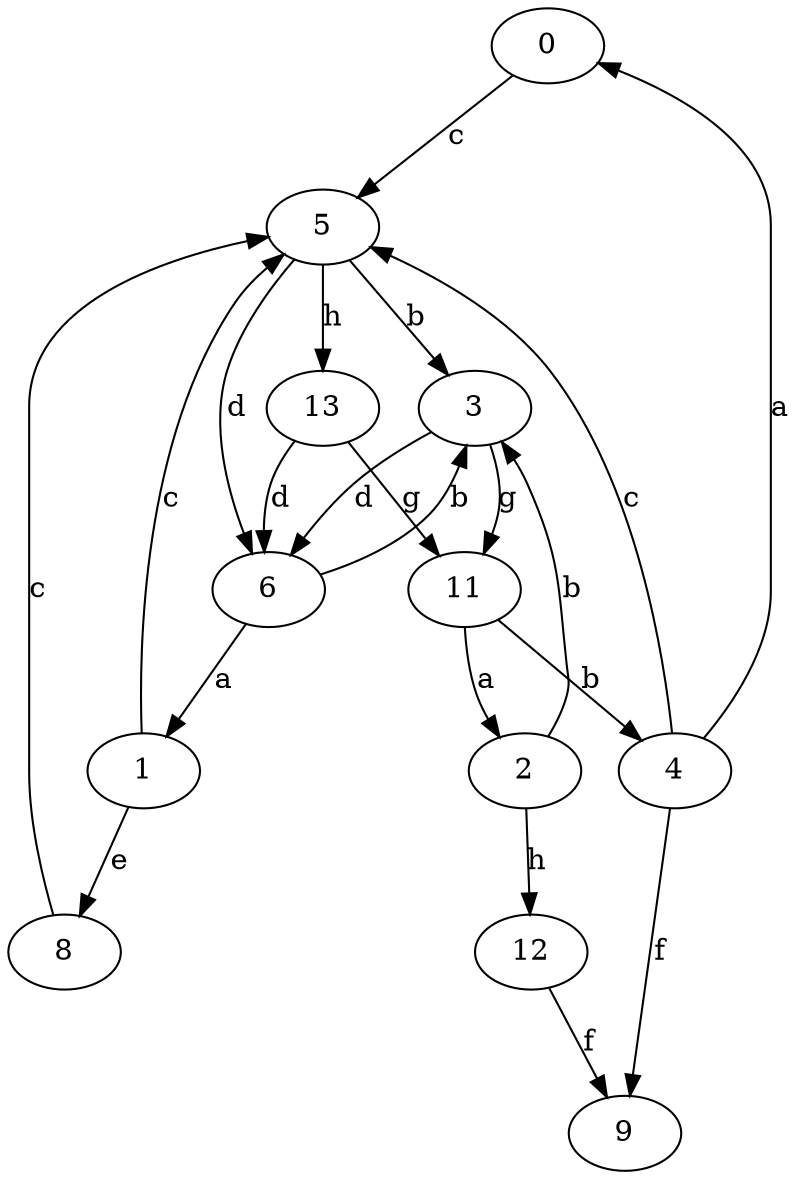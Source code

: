 strict digraph  {
0;
1;
2;
3;
4;
5;
6;
8;
9;
11;
12;
13;
0 -> 5  [label=c];
1 -> 5  [label=c];
1 -> 8  [label=e];
2 -> 3  [label=b];
2 -> 12  [label=h];
3 -> 6  [label=d];
3 -> 11  [label=g];
4 -> 0  [label=a];
4 -> 5  [label=c];
4 -> 9  [label=f];
5 -> 3  [label=b];
5 -> 6  [label=d];
5 -> 13  [label=h];
6 -> 1  [label=a];
6 -> 3  [label=b];
8 -> 5  [label=c];
11 -> 2  [label=a];
11 -> 4  [label=b];
12 -> 9  [label=f];
13 -> 6  [label=d];
13 -> 11  [label=g];
}
